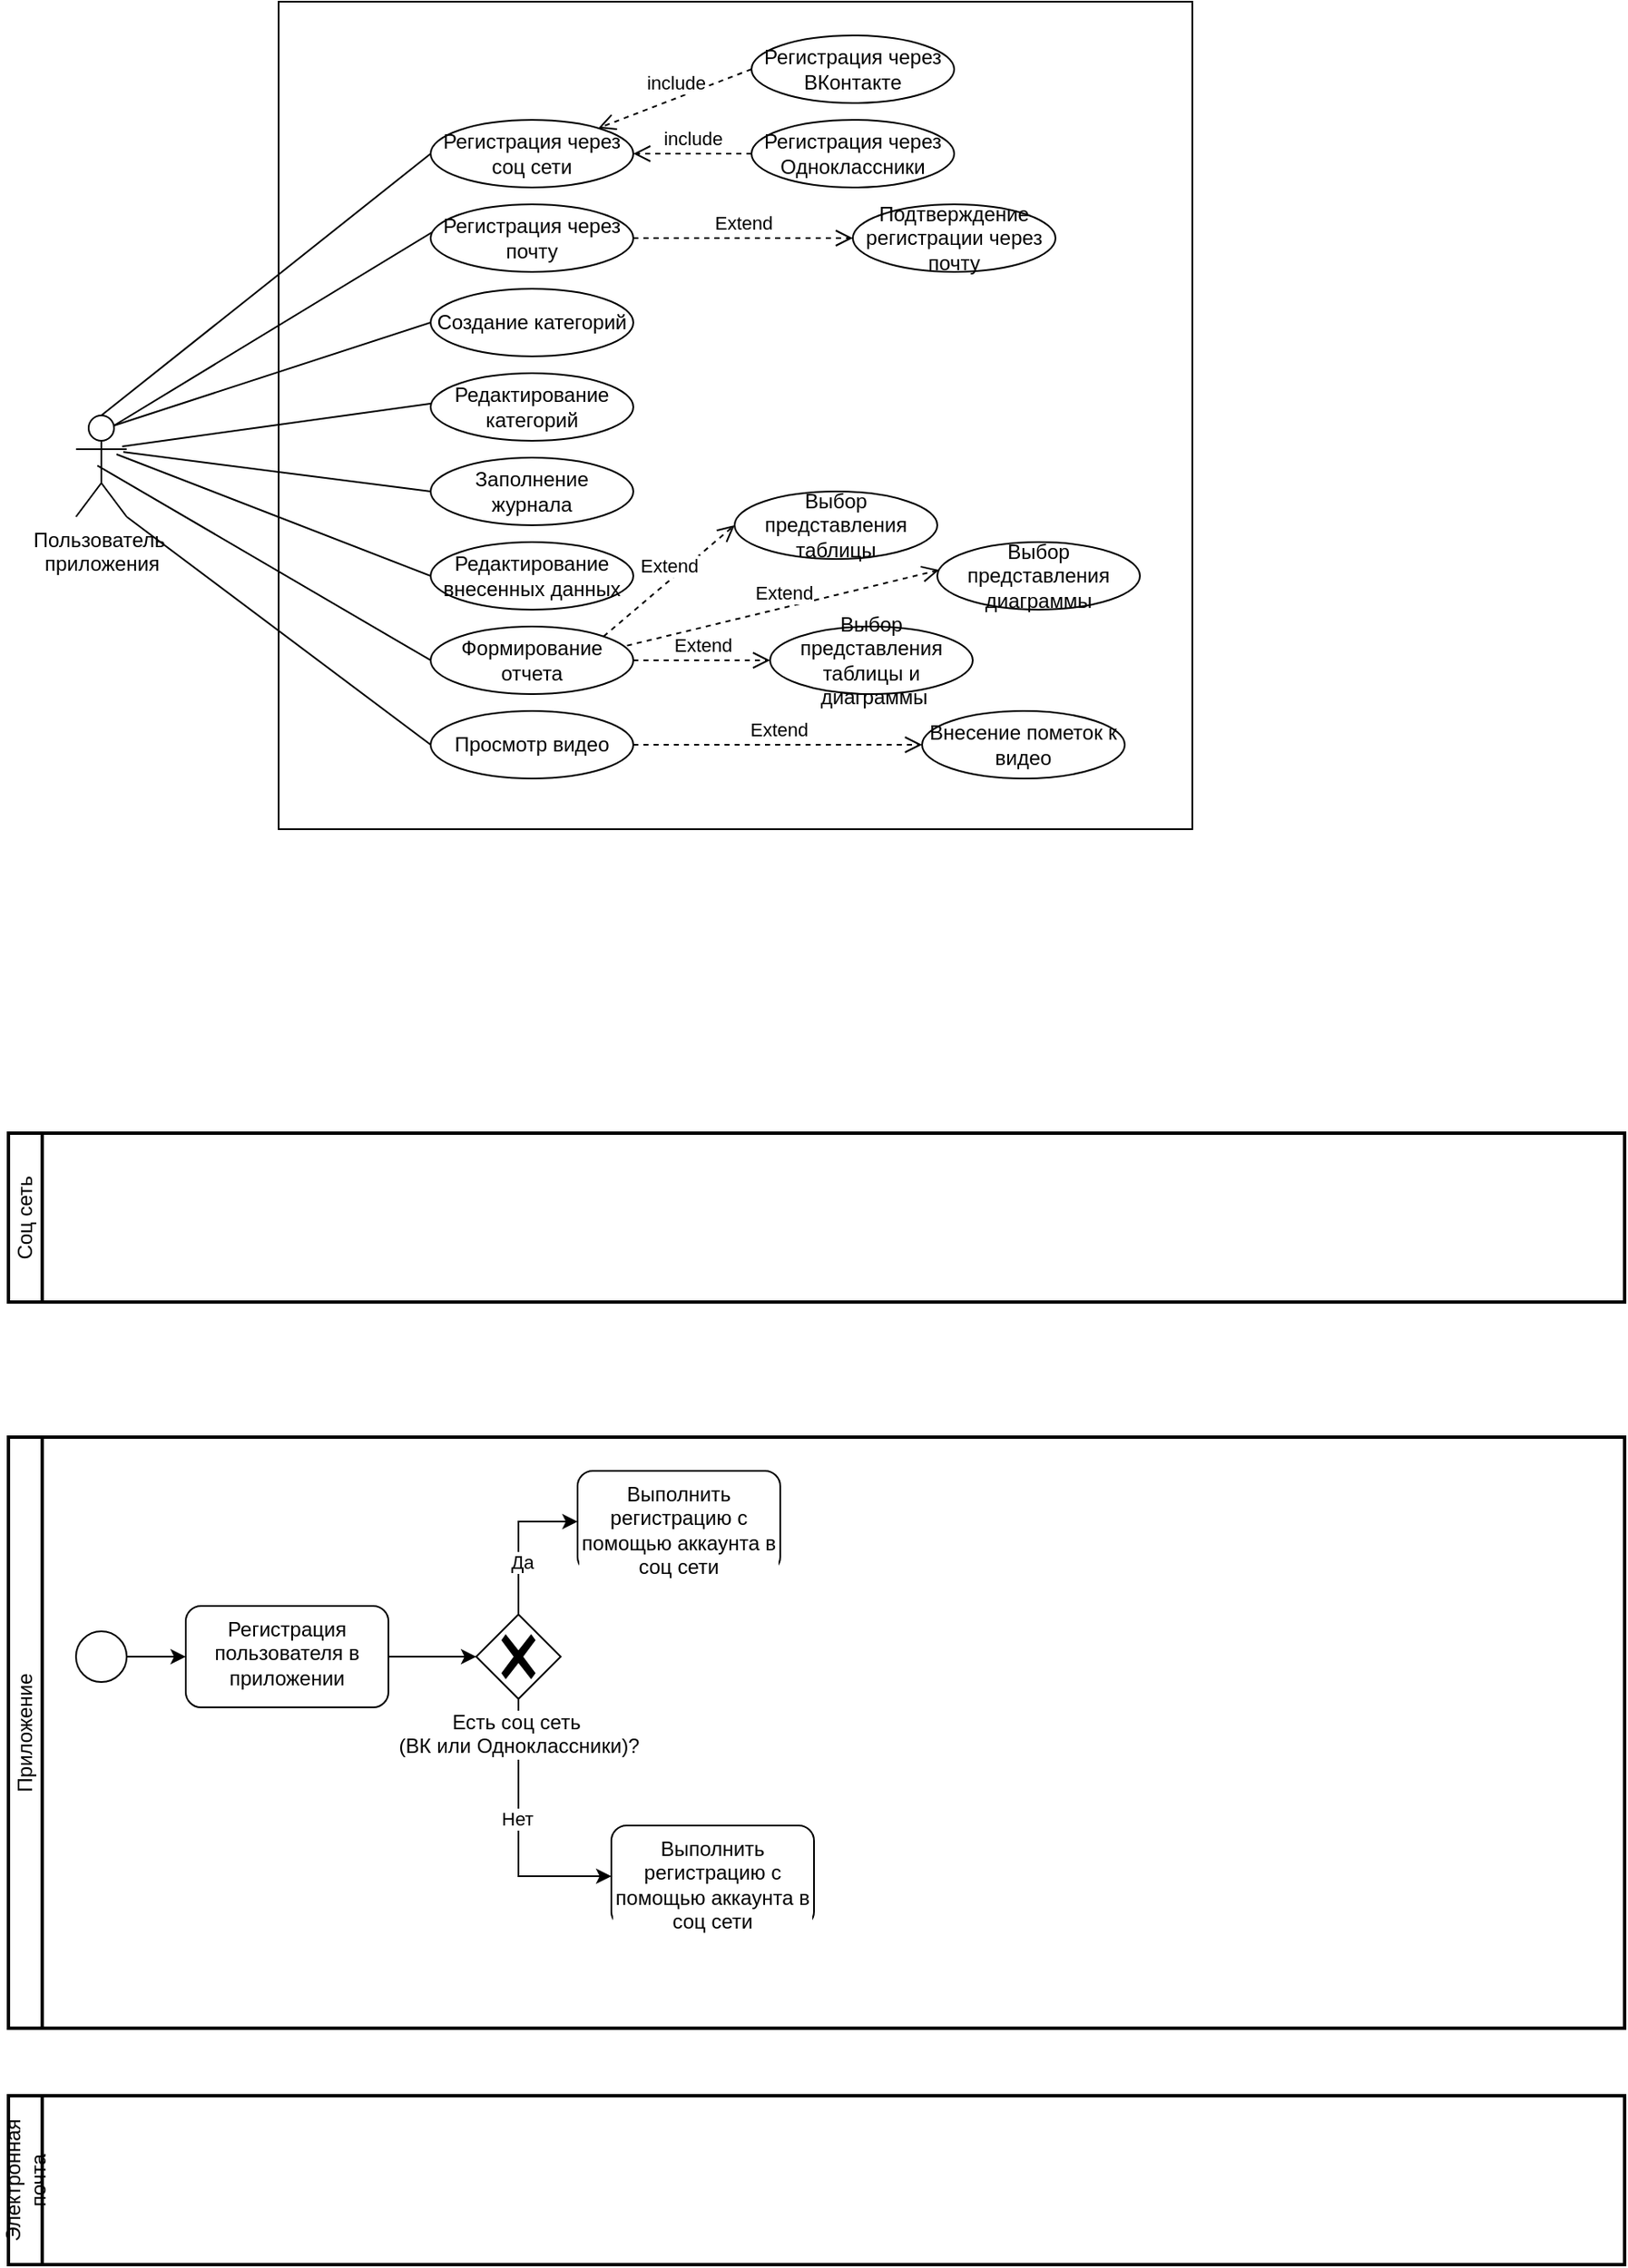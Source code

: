 <mxfile version="26.1.1">
  <diagram name="Страница — 1" id="WF7B2aWm5aLdbUOdZMc3">
    <mxGraphModel dx="1015" dy="565" grid="1" gridSize="10" guides="1" tooltips="1" connect="1" arrows="1" fold="1" page="1" pageScale="1" pageWidth="827" pageHeight="1169" math="0" shadow="0">
      <root>
        <mxCell id="0" />
        <mxCell id="1" parent="0" />
        <mxCell id="ie1GVEvHYbOVZRLDjNvs-2" value="" style="rounded=0;whiteSpace=wrap;html=1;" vertex="1" parent="1">
          <mxGeometry x="203" y="130" width="541" height="490" as="geometry" />
        </mxCell>
        <mxCell id="ie1GVEvHYbOVZRLDjNvs-3" value="Пользователь&amp;nbsp;&lt;div&gt;приложения&lt;/div&gt;" style="shape=umlActor;verticalLabelPosition=bottom;verticalAlign=top;html=1;outlineConnect=0;" vertex="1" parent="1">
          <mxGeometry x="83" y="375" width="30" height="60" as="geometry" />
        </mxCell>
        <mxCell id="ie1GVEvHYbOVZRLDjNvs-6" value="Регистрация через соц сети" style="ellipse;whiteSpace=wrap;html=1;" vertex="1" parent="1">
          <mxGeometry x="293" y="200" width="120" height="40" as="geometry" />
        </mxCell>
        <mxCell id="ie1GVEvHYbOVZRLDjNvs-7" value="Регистрация через почту" style="ellipse;whiteSpace=wrap;html=1;" vertex="1" parent="1">
          <mxGeometry x="293" y="250" width="120" height="40" as="geometry" />
        </mxCell>
        <mxCell id="ie1GVEvHYbOVZRLDjNvs-8" value="Создание категорий" style="ellipse;whiteSpace=wrap;html=1;" vertex="1" parent="1">
          <mxGeometry x="293" y="300" width="120" height="40" as="geometry" />
        </mxCell>
        <mxCell id="ie1GVEvHYbOVZRLDjNvs-9" value="Редактирование категорий" style="ellipse;whiteSpace=wrap;html=1;" vertex="1" parent="1">
          <mxGeometry x="293" y="350" width="120" height="40" as="geometry" />
        </mxCell>
        <mxCell id="ie1GVEvHYbOVZRLDjNvs-10" value="Заполнение журнала" style="ellipse;whiteSpace=wrap;html=1;" vertex="1" parent="1">
          <mxGeometry x="293" y="400" width="120" height="40" as="geometry" />
        </mxCell>
        <mxCell id="ie1GVEvHYbOVZRLDjNvs-11" value="Редактирование внесенных данных" style="ellipse;whiteSpace=wrap;html=1;" vertex="1" parent="1">
          <mxGeometry x="293" y="450" width="120" height="40" as="geometry" />
        </mxCell>
        <mxCell id="ie1GVEvHYbOVZRLDjNvs-12" value="Формирование отчета" style="ellipse;whiteSpace=wrap;html=1;" vertex="1" parent="1">
          <mxGeometry x="293" y="500" width="120" height="40" as="geometry" />
        </mxCell>
        <mxCell id="ie1GVEvHYbOVZRLDjNvs-13" value="Просмотр видео" style="ellipse;whiteSpace=wrap;html=1;" vertex="1" parent="1">
          <mxGeometry x="293" y="550" width="120" height="40" as="geometry" />
        </mxCell>
        <mxCell id="ie1GVEvHYbOVZRLDjNvs-14" value="" style="endArrow=none;html=1;rounded=0;exitX=0.5;exitY=0;exitDx=0;exitDy=0;exitPerimeter=0;entryX=0;entryY=0.5;entryDx=0;entryDy=0;" edge="1" parent="1" source="ie1GVEvHYbOVZRLDjNvs-3" target="ie1GVEvHYbOVZRLDjNvs-6">
          <mxGeometry width="50" height="50" relative="1" as="geometry">
            <mxPoint x="303" y="350" as="sourcePoint" />
            <mxPoint x="353" y="300" as="targetPoint" />
          </mxGeometry>
        </mxCell>
        <mxCell id="ie1GVEvHYbOVZRLDjNvs-15" value="" style="endArrow=none;html=1;rounded=0;entryX=0.005;entryY=0.418;entryDx=0;entryDy=0;entryPerimeter=0;exitX=0.75;exitY=0.1;exitDx=0;exitDy=0;exitPerimeter=0;" edge="1" parent="1" source="ie1GVEvHYbOVZRLDjNvs-3" target="ie1GVEvHYbOVZRLDjNvs-7">
          <mxGeometry width="50" height="50" relative="1" as="geometry">
            <mxPoint x="108" y="385" as="sourcePoint" />
            <mxPoint x="303" y="230" as="targetPoint" />
          </mxGeometry>
        </mxCell>
        <mxCell id="ie1GVEvHYbOVZRLDjNvs-16" value="" style="endArrow=none;html=1;rounded=0;entryX=0;entryY=0.5;entryDx=0;entryDy=0;exitX=0.75;exitY=0.1;exitDx=0;exitDy=0;exitPerimeter=0;" edge="1" parent="1" source="ie1GVEvHYbOVZRLDjNvs-3" target="ie1GVEvHYbOVZRLDjNvs-8">
          <mxGeometry width="50" height="50" relative="1" as="geometry">
            <mxPoint x="116" y="391" as="sourcePoint" />
            <mxPoint x="304" y="277" as="targetPoint" />
          </mxGeometry>
        </mxCell>
        <mxCell id="ie1GVEvHYbOVZRLDjNvs-17" value="" style="endArrow=none;html=1;rounded=0;entryX=0;entryY=0.45;entryDx=0;entryDy=0;exitX=0.911;exitY=0.306;exitDx=0;exitDy=0;exitPerimeter=0;entryPerimeter=0;" edge="1" parent="1" source="ie1GVEvHYbOVZRLDjNvs-3" target="ie1GVEvHYbOVZRLDjNvs-9">
          <mxGeometry width="50" height="50" relative="1" as="geometry">
            <mxPoint x="111" y="396" as="sourcePoint" />
            <mxPoint x="303" y="330" as="targetPoint" />
          </mxGeometry>
        </mxCell>
        <mxCell id="ie1GVEvHYbOVZRLDjNvs-18" value="" style="endArrow=none;html=1;rounded=0;entryX=0;entryY=0.5;entryDx=0;entryDy=0;exitX=0.933;exitY=0.361;exitDx=0;exitDy=0;exitPerimeter=0;" edge="1" parent="1" source="ie1GVEvHYbOVZRLDjNvs-3" target="ie1GVEvHYbOVZRLDjNvs-10">
          <mxGeometry width="50" height="50" relative="1" as="geometry">
            <mxPoint x="120" y="403" as="sourcePoint" />
            <mxPoint x="303" y="378" as="targetPoint" />
          </mxGeometry>
        </mxCell>
        <mxCell id="ie1GVEvHYbOVZRLDjNvs-19" value="" style="endArrow=none;html=1;rounded=0;entryX=0;entryY=0.5;entryDx=0;entryDy=0;exitX=0.8;exitY=0.383;exitDx=0;exitDy=0;exitPerimeter=0;" edge="1" parent="1" source="ie1GVEvHYbOVZRLDjNvs-3" target="ie1GVEvHYbOVZRLDjNvs-11">
          <mxGeometry width="50" height="50" relative="1" as="geometry">
            <mxPoint x="121" y="407" as="sourcePoint" />
            <mxPoint x="303" y="430" as="targetPoint" />
          </mxGeometry>
        </mxCell>
        <mxCell id="ie1GVEvHYbOVZRLDjNvs-20" value="" style="endArrow=none;html=1;rounded=0;entryX=0;entryY=0.5;entryDx=0;entryDy=0;exitX=0.422;exitY=0.494;exitDx=0;exitDy=0;exitPerimeter=0;" edge="1" parent="1" source="ie1GVEvHYbOVZRLDjNvs-3" target="ie1GVEvHYbOVZRLDjNvs-12">
          <mxGeometry width="50" height="50" relative="1" as="geometry">
            <mxPoint x="117" y="408" as="sourcePoint" />
            <mxPoint x="303" y="480" as="targetPoint" />
          </mxGeometry>
        </mxCell>
        <mxCell id="ie1GVEvHYbOVZRLDjNvs-21" value="" style="endArrow=none;html=1;rounded=0;entryX=0;entryY=0.5;entryDx=0;entryDy=0;exitX=1;exitY=1;exitDx=0;exitDy=0;exitPerimeter=0;" edge="1" parent="1" source="ie1GVEvHYbOVZRLDjNvs-3" target="ie1GVEvHYbOVZRLDjNvs-13">
          <mxGeometry width="50" height="50" relative="1" as="geometry">
            <mxPoint x="106" y="415" as="sourcePoint" />
            <mxPoint x="303" y="530" as="targetPoint" />
          </mxGeometry>
        </mxCell>
        <mxCell id="ie1GVEvHYbOVZRLDjNvs-22" value="Регистрация через ВКонтакте" style="ellipse;whiteSpace=wrap;html=1;" vertex="1" parent="1">
          <mxGeometry x="483" y="150" width="120" height="40" as="geometry" />
        </mxCell>
        <mxCell id="ie1GVEvHYbOVZRLDjNvs-23" value="Регистрация через Одноклассники" style="ellipse;whiteSpace=wrap;html=1;" vertex="1" parent="1">
          <mxGeometry x="483" y="200" width="120" height="40" as="geometry" />
        </mxCell>
        <mxCell id="ie1GVEvHYbOVZRLDjNvs-30" value="include" style="html=1;verticalAlign=bottom;endArrow=open;dashed=1;endSize=8;curved=0;rounded=0;exitX=0;exitY=0.5;exitDx=0;exitDy=0;" edge="1" parent="1" source="ie1GVEvHYbOVZRLDjNvs-22" target="ie1GVEvHYbOVZRLDjNvs-6">
          <mxGeometry relative="1" as="geometry">
            <mxPoint x="493" y="360" as="sourcePoint" />
            <mxPoint x="413" y="360" as="targetPoint" />
          </mxGeometry>
        </mxCell>
        <mxCell id="ie1GVEvHYbOVZRLDjNvs-31" value="include" style="html=1;verticalAlign=bottom;endArrow=open;dashed=1;endSize=8;curved=0;rounded=0;exitX=0;exitY=0.5;exitDx=0;exitDy=0;entryX=1;entryY=0.5;entryDx=0;entryDy=0;" edge="1" parent="1" source="ie1GVEvHYbOVZRLDjNvs-23" target="ie1GVEvHYbOVZRLDjNvs-6">
          <mxGeometry relative="1" as="geometry">
            <mxPoint x="493" y="180" as="sourcePoint" />
            <mxPoint x="402" y="215" as="targetPoint" />
          </mxGeometry>
        </mxCell>
        <mxCell id="ie1GVEvHYbOVZRLDjNvs-32" value="Подтверждение регистрации через почту" style="ellipse;whiteSpace=wrap;html=1;" vertex="1" parent="1">
          <mxGeometry x="543" y="250" width="120" height="40" as="geometry" />
        </mxCell>
        <mxCell id="ie1GVEvHYbOVZRLDjNvs-33" value="Extend" style="html=1;verticalAlign=bottom;endArrow=open;dashed=1;endSize=8;curved=0;rounded=0;exitX=1;exitY=0.5;exitDx=0;exitDy=0;entryX=0;entryY=0.5;entryDx=0;entryDy=0;" edge="1" parent="1" source="ie1GVEvHYbOVZRLDjNvs-7" target="ie1GVEvHYbOVZRLDjNvs-32">
          <mxGeometry relative="1" as="geometry">
            <mxPoint x="493" y="230" as="sourcePoint" />
            <mxPoint x="423" y="230" as="targetPoint" />
          </mxGeometry>
        </mxCell>
        <mxCell id="ie1GVEvHYbOVZRLDjNvs-34" value="Выбор представления таблицы" style="ellipse;whiteSpace=wrap;html=1;" vertex="1" parent="1">
          <mxGeometry x="473" y="420" width="120" height="40" as="geometry" />
        </mxCell>
        <mxCell id="ie1GVEvHYbOVZRLDjNvs-35" value="Выбор представления диаграммы" style="ellipse;whiteSpace=wrap;html=1;" vertex="1" parent="1">
          <mxGeometry x="593" y="450" width="120" height="40" as="geometry" />
        </mxCell>
        <mxCell id="ie1GVEvHYbOVZRLDjNvs-36" value="Выбор представления таблицы и &amp;nbsp;диаграммы" style="ellipse;whiteSpace=wrap;html=1;" vertex="1" parent="1">
          <mxGeometry x="494" y="500" width="120" height="40" as="geometry" />
        </mxCell>
        <mxCell id="ie1GVEvHYbOVZRLDjNvs-37" value="Extend" style="html=1;verticalAlign=bottom;endArrow=open;dashed=1;endSize=8;curved=0;rounded=0;exitX=1;exitY=0;exitDx=0;exitDy=0;entryX=0;entryY=0.5;entryDx=0;entryDy=0;" edge="1" parent="1" source="ie1GVEvHYbOVZRLDjNvs-12" target="ie1GVEvHYbOVZRLDjNvs-34">
          <mxGeometry relative="1" as="geometry">
            <mxPoint x="423" y="280" as="sourcePoint" />
            <mxPoint x="553" y="280" as="targetPoint" />
          </mxGeometry>
        </mxCell>
        <mxCell id="ie1GVEvHYbOVZRLDjNvs-38" value="Extend" style="html=1;verticalAlign=bottom;endArrow=open;dashed=1;endSize=8;curved=0;rounded=0;exitX=0.969;exitY=0.283;exitDx=0;exitDy=0;entryX=0.009;entryY=0.414;entryDx=0;entryDy=0;entryPerimeter=0;exitPerimeter=0;" edge="1" parent="1" source="ie1GVEvHYbOVZRLDjNvs-12" target="ie1GVEvHYbOVZRLDjNvs-35">
          <mxGeometry relative="1" as="geometry">
            <mxPoint x="405" y="516" as="sourcePoint" />
            <mxPoint x="504" y="450" as="targetPoint" />
          </mxGeometry>
        </mxCell>
        <mxCell id="ie1GVEvHYbOVZRLDjNvs-39" value="Extend" style="html=1;verticalAlign=bottom;endArrow=open;dashed=1;endSize=8;curved=0;rounded=0;exitX=1;exitY=0.5;exitDx=0;exitDy=0;entryX=0;entryY=0.5;entryDx=0;entryDy=0;" edge="1" parent="1" source="ie1GVEvHYbOVZRLDjNvs-12" target="ie1GVEvHYbOVZRLDjNvs-36">
          <mxGeometry relative="1" as="geometry">
            <mxPoint x="419" y="521" as="sourcePoint" />
            <mxPoint x="604" y="497" as="targetPoint" />
          </mxGeometry>
        </mxCell>
        <mxCell id="ie1GVEvHYbOVZRLDjNvs-40" value="Внесение пометок к видео" style="ellipse;whiteSpace=wrap;html=1;" vertex="1" parent="1">
          <mxGeometry x="584" y="550" width="120" height="40" as="geometry" />
        </mxCell>
        <mxCell id="ie1GVEvHYbOVZRLDjNvs-41" value="Extend" style="html=1;verticalAlign=bottom;endArrow=open;dashed=1;endSize=8;curved=0;rounded=0;exitX=1;exitY=0.5;exitDx=0;exitDy=0;entryX=0;entryY=0.5;entryDx=0;entryDy=0;" edge="1" parent="1" source="ie1GVEvHYbOVZRLDjNvs-13" target="ie1GVEvHYbOVZRLDjNvs-40">
          <mxGeometry relative="1" as="geometry">
            <mxPoint x="423" y="530" as="sourcePoint" />
            <mxPoint x="504" y="530" as="targetPoint" />
          </mxGeometry>
        </mxCell>
        <mxCell id="ie1GVEvHYbOVZRLDjNvs-43" value="Соц сеть" style="swimlane;html=1;startSize=20;fontStyle=0;collapsible=0;horizontal=0;swimlaneLine=1;swimlaneFillColor=#ffffff;strokeWidth=2;whiteSpace=wrap;" vertex="1" parent="1">
          <mxGeometry x="43" y="800" width="957" height="100" as="geometry" />
        </mxCell>
        <mxCell id="ie1GVEvHYbOVZRLDjNvs-44" value="Приложение" style="swimlane;html=1;startSize=20;fontStyle=0;collapsible=0;horizontal=0;swimlaneLine=1;swimlaneFillColor=#ffffff;strokeWidth=2;whiteSpace=wrap;" vertex="1" parent="1">
          <mxGeometry x="43" y="980" width="957" height="350" as="geometry" />
        </mxCell>
        <mxCell id="ie1GVEvHYbOVZRLDjNvs-49" value="" style="edgeStyle=orthogonalEdgeStyle;rounded=0;orthogonalLoop=1;jettySize=auto;html=1;" edge="1" parent="ie1GVEvHYbOVZRLDjNvs-44" source="ie1GVEvHYbOVZRLDjNvs-46" target="ie1GVEvHYbOVZRLDjNvs-48">
          <mxGeometry relative="1" as="geometry" />
        </mxCell>
        <mxCell id="ie1GVEvHYbOVZRLDjNvs-46" value="" style="points=[[0.145,0.145,0],[0.5,0,0],[0.855,0.145,0],[1,0.5,0],[0.855,0.855,0],[0.5,1,0],[0.145,0.855,0],[0,0.5,0]];shape=mxgraph.bpmn.event;html=1;verticalLabelPosition=bottom;labelBackgroundColor=#ffffff;verticalAlign=top;align=center;perimeter=ellipsePerimeter;outlineConnect=0;aspect=fixed;outline=standard;symbol=general;" vertex="1" parent="ie1GVEvHYbOVZRLDjNvs-44">
          <mxGeometry x="40" y="115" width="30" height="30" as="geometry" />
        </mxCell>
        <mxCell id="ie1GVEvHYbOVZRLDjNvs-51" value="" style="edgeStyle=orthogonalEdgeStyle;rounded=0;orthogonalLoop=1;jettySize=auto;html=1;" edge="1" parent="ie1GVEvHYbOVZRLDjNvs-44" source="ie1GVEvHYbOVZRLDjNvs-48" target="ie1GVEvHYbOVZRLDjNvs-50">
          <mxGeometry relative="1" as="geometry" />
        </mxCell>
        <mxCell id="ie1GVEvHYbOVZRLDjNvs-48" value="Регистрация пользователя в приложении" style="rounded=1;whiteSpace=wrap;html=1;verticalAlign=top;labelBackgroundColor=#ffffff;" vertex="1" parent="ie1GVEvHYbOVZRLDjNvs-44">
          <mxGeometry x="105" y="100" width="120" height="60" as="geometry" />
        </mxCell>
        <mxCell id="ie1GVEvHYbOVZRLDjNvs-53" value="" style="edgeStyle=orthogonalEdgeStyle;rounded=0;orthogonalLoop=1;jettySize=auto;html=1;entryX=0;entryY=0.5;entryDx=0;entryDy=0;exitX=0.5;exitY=0;exitDx=0;exitDy=0;exitPerimeter=0;" edge="1" parent="ie1GVEvHYbOVZRLDjNvs-44" source="ie1GVEvHYbOVZRLDjNvs-50" target="ie1GVEvHYbOVZRLDjNvs-52">
          <mxGeometry relative="1" as="geometry" />
        </mxCell>
        <mxCell id="ie1GVEvHYbOVZRLDjNvs-54" value="Да" style="edgeLabel;html=1;align=center;verticalAlign=middle;resizable=0;points=[];" vertex="1" connectable="0" parent="ie1GVEvHYbOVZRLDjNvs-53">
          <mxGeometry x="-0.315" y="-2" relative="1" as="geometry">
            <mxPoint as="offset" />
          </mxGeometry>
        </mxCell>
        <mxCell id="ie1GVEvHYbOVZRLDjNvs-61" value="" style="edgeStyle=orthogonalEdgeStyle;rounded=0;orthogonalLoop=1;jettySize=auto;html=1;entryX=0;entryY=0.5;entryDx=0;entryDy=0;exitX=0.5;exitY=1;exitDx=0;exitDy=0;exitPerimeter=0;" edge="1" parent="ie1GVEvHYbOVZRLDjNvs-44" source="ie1GVEvHYbOVZRLDjNvs-50" target="ie1GVEvHYbOVZRLDjNvs-55">
          <mxGeometry relative="1" as="geometry">
            <mxPoint x="225" y="180" as="sourcePoint" />
            <mxPoint x="315" y="280" as="targetPoint" />
          </mxGeometry>
        </mxCell>
        <mxCell id="ie1GVEvHYbOVZRLDjNvs-63" value="Нет" style="edgeLabel;html=1;align=center;verticalAlign=middle;resizable=0;points=[];" vertex="1" connectable="0" parent="ie1GVEvHYbOVZRLDjNvs-61">
          <mxGeometry x="-0.115" y="-1" relative="1" as="geometry">
            <mxPoint as="offset" />
          </mxGeometry>
        </mxCell>
        <mxCell id="ie1GVEvHYbOVZRLDjNvs-50" value="Есть соц сеть&amp;nbsp;&lt;div&gt;(ВК или Одноклассники)?&lt;/div&gt;" style="points=[[0.25,0.25,0],[0.5,0,0],[0.75,0.25,0],[1,0.5,0],[0.75,0.75,0],[0.5,1,0],[0.25,0.75,0],[0,0.5,0]];shape=mxgraph.bpmn.gateway2;html=1;verticalLabelPosition=bottom;labelBackgroundColor=#ffffff;verticalAlign=top;align=center;perimeter=rhombusPerimeter;outlineConnect=0;outline=none;symbol=none;gwType=exclusive;" vertex="1" parent="ie1GVEvHYbOVZRLDjNvs-44">
          <mxGeometry x="277" y="105" width="50" height="50" as="geometry" />
        </mxCell>
        <mxCell id="ie1GVEvHYbOVZRLDjNvs-52" value="Выполнить регистрацию с помощью аккаунта в соц сети" style="rounded=1;whiteSpace=wrap;html=1;verticalAlign=top;labelBackgroundColor=#ffffff;" vertex="1" parent="ie1GVEvHYbOVZRLDjNvs-44">
          <mxGeometry x="337" y="20" width="120" height="60" as="geometry" />
        </mxCell>
        <mxCell id="ie1GVEvHYbOVZRLDjNvs-55" value="Выполнить регистрацию с помощью аккаунта в соц сети" style="rounded=1;whiteSpace=wrap;html=1;verticalAlign=top;labelBackgroundColor=#ffffff;" vertex="1" parent="ie1GVEvHYbOVZRLDjNvs-44">
          <mxGeometry x="357" y="230" width="120" height="60" as="geometry" />
        </mxCell>
        <mxCell id="ie1GVEvHYbOVZRLDjNvs-45" value="Электронная почта" style="swimlane;html=1;startSize=20;fontStyle=0;collapsible=0;horizontal=0;swimlaneLine=1;swimlaneFillColor=#ffffff;strokeWidth=2;whiteSpace=wrap;" vertex="1" parent="1">
          <mxGeometry x="43" y="1370" width="957" height="100" as="geometry" />
        </mxCell>
      </root>
    </mxGraphModel>
  </diagram>
</mxfile>

